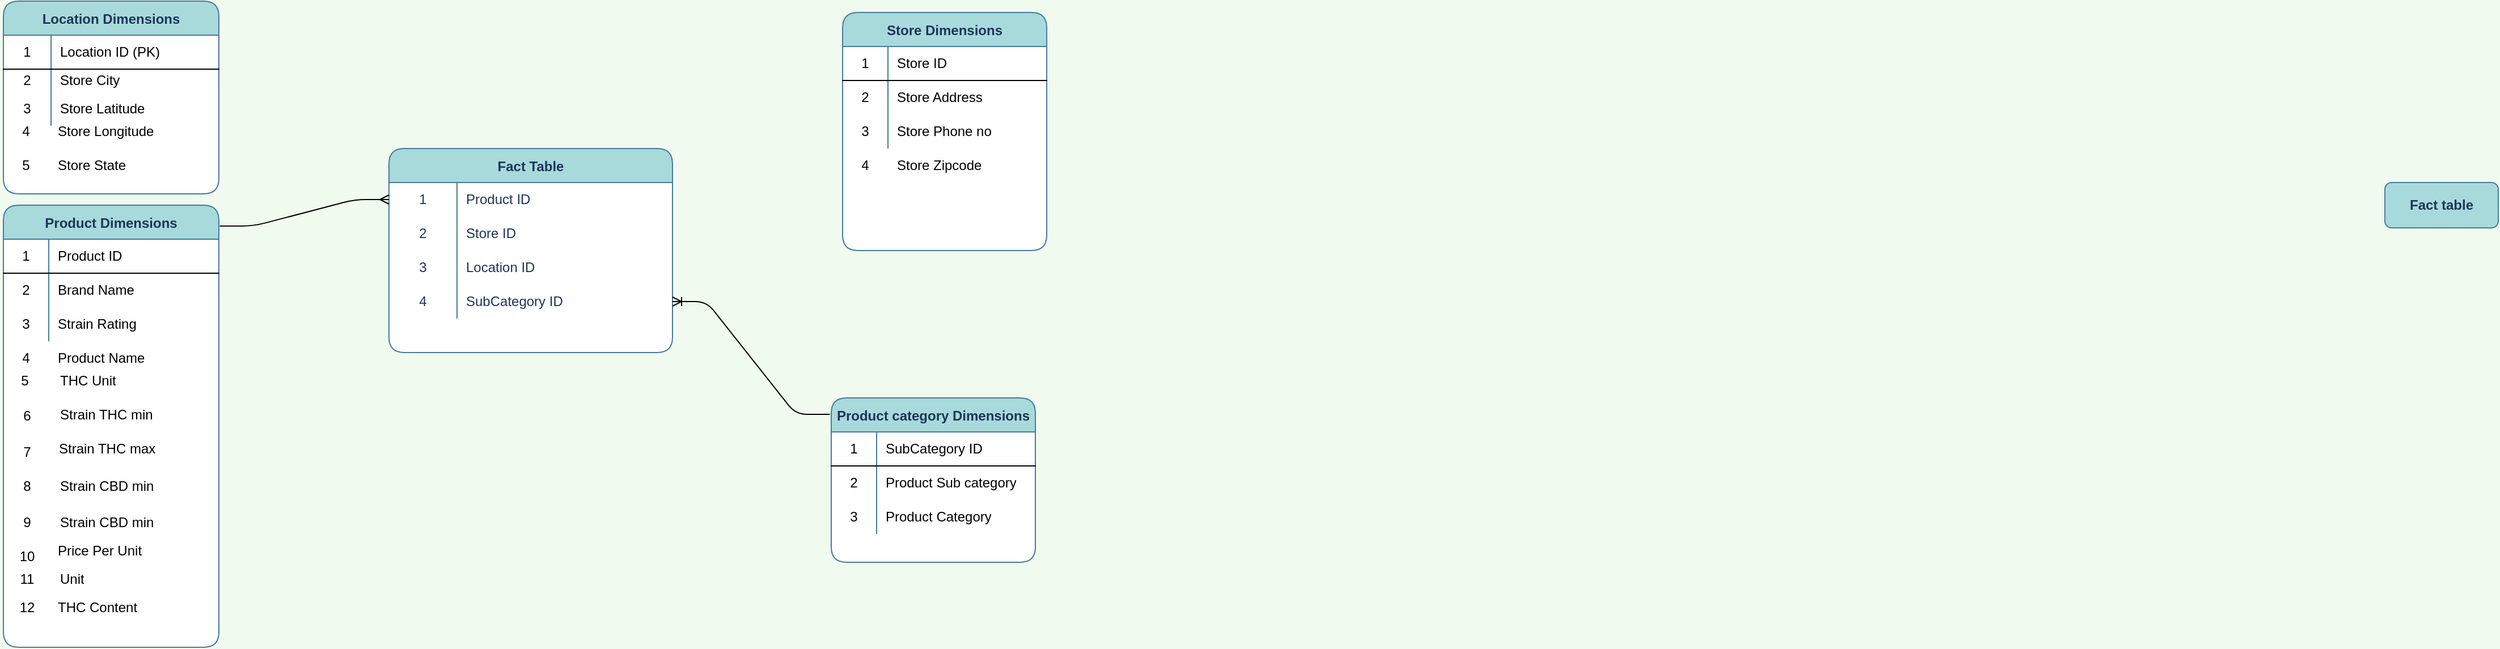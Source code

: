 <mxfile version="14.9.4" type="github">
  <diagram id="Ulh9fFxD05v9rUo_ZkGh" name="Page-1">
    <mxGraphModel dx="2964" dy="563" grid="1" gridSize="10" guides="1" tooltips="1" connect="1" arrows="1" fold="1" page="1" pageScale="1" pageWidth="850" pageHeight="1100" background="#F1FAEE" math="0" shadow="0">
      <root>
        <mxCell id="0" />
        <mxCell id="1" parent="0" />
        <mxCell id="7dvW86jji2DdW-ILQc1R-29" value="Fact&amp;nbsp;table" style="whiteSpace=wrap;html=1;align=center;fillColor=#A8DADC;strokeColor=#457B9D;fontColor=#1D3557;rounded=1;fontStyle=1;swimlaneFillColor=#ffffff;startSize=30;" parent="1" vertex="1">
          <mxGeometry x="470" y="190" width="100" height="40" as="geometry" />
        </mxCell>
        <mxCell id="ISjqVNkL_cP0iht_eHrK-1" value="Fact Table" style="shape=table;startSize=30;container=1;collapsible=0;childLayout=tableLayout;fixedRows=1;rowLines=0;fontStyle=1;align=center;pointerEvents=1;fillColor=#A8DADC;strokeColor=#457B9D;rounded=1;swimlaneFillColor=#ffffff;fontColor=#1D3557;" parent="1" vertex="1">
          <mxGeometry x="-1290" y="160" width="250" height="180" as="geometry" />
        </mxCell>
        <mxCell id="ISjqVNkL_cP0iht_eHrK-5" value="" style="shape=partialRectangle;html=1;whiteSpace=wrap;collapsible=0;dropTarget=0;pointerEvents=1;fillColor=none;top=0;left=0;bottom=0;right=0;points=[[0,0.5],[1,0.5]];portConstraint=eastwest;strokeColor=#457B9D;fontColor=#1D3557;rounded=1;" parent="ISjqVNkL_cP0iht_eHrK-1" vertex="1">
          <mxGeometry y="30" width="250" height="30" as="geometry" />
        </mxCell>
        <mxCell id="ISjqVNkL_cP0iht_eHrK-6" value="1" style="shape=partialRectangle;html=1;whiteSpace=wrap;connectable=0;fillColor=none;top=0;left=0;bottom=0;right=0;overflow=hidden;pointerEvents=1;strokeColor=#457B9D;fontColor=#1D3557;rounded=1;" parent="ISjqVNkL_cP0iht_eHrK-5" vertex="1">
          <mxGeometry width="60" height="30" as="geometry" />
        </mxCell>
        <mxCell id="ISjqVNkL_cP0iht_eHrK-7" value="Product ID" style="shape=partialRectangle;html=1;whiteSpace=wrap;connectable=0;fillColor=none;top=0;left=0;bottom=0;right=0;align=left;spacingLeft=6;overflow=hidden;pointerEvents=1;strokeColor=#457B9D;fontColor=#1D3557;rounded=1;" parent="ISjqVNkL_cP0iht_eHrK-5" vertex="1">
          <mxGeometry x="60" width="190" height="30" as="geometry" />
        </mxCell>
        <mxCell id="ISjqVNkL_cP0iht_eHrK-8" value="" style="shape=partialRectangle;html=1;whiteSpace=wrap;collapsible=0;dropTarget=0;pointerEvents=1;fillColor=none;top=0;left=0;bottom=0;right=0;points=[[0,0.5],[1,0.5]];portConstraint=eastwest;strokeColor=#457B9D;fontColor=#1D3557;rounded=1;" parent="ISjqVNkL_cP0iht_eHrK-1" vertex="1">
          <mxGeometry y="60" width="250" height="30" as="geometry" />
        </mxCell>
        <mxCell id="ISjqVNkL_cP0iht_eHrK-9" value="2" style="shape=partialRectangle;html=1;whiteSpace=wrap;connectable=0;fillColor=none;top=0;left=0;bottom=0;right=0;overflow=hidden;pointerEvents=1;strokeColor=#457B9D;fontColor=#1D3557;rounded=1;" parent="ISjqVNkL_cP0iht_eHrK-8" vertex="1">
          <mxGeometry width="60" height="30" as="geometry" />
        </mxCell>
        <mxCell id="ISjqVNkL_cP0iht_eHrK-10" value="Store ID" style="shape=partialRectangle;html=1;whiteSpace=wrap;connectable=0;fillColor=none;top=0;left=0;bottom=0;right=0;align=left;spacingLeft=6;overflow=hidden;pointerEvents=1;strokeColor=#457B9D;fontColor=#1D3557;rounded=1;" parent="ISjqVNkL_cP0iht_eHrK-8" vertex="1">
          <mxGeometry x="60" width="190" height="30" as="geometry" />
        </mxCell>
        <mxCell id="gkpFPrrWgLcK0n7w3D-6-9" value="" style="shape=partialRectangle;html=1;whiteSpace=wrap;collapsible=0;dropTarget=0;pointerEvents=1;fillColor=none;top=0;left=0;bottom=0;right=0;points=[[0,0.5],[1,0.5]];portConstraint=eastwest;strokeColor=#457B9D;fontColor=#1D3557;rounded=1;" parent="ISjqVNkL_cP0iht_eHrK-1" vertex="1">
          <mxGeometry y="90" width="250" height="30" as="geometry" />
        </mxCell>
        <mxCell id="gkpFPrrWgLcK0n7w3D-6-10" value="3" style="shape=partialRectangle;html=1;whiteSpace=wrap;connectable=0;fillColor=none;top=0;left=0;bottom=0;right=0;overflow=hidden;pointerEvents=1;strokeColor=#457B9D;fontColor=#1D3557;rounded=1;" parent="gkpFPrrWgLcK0n7w3D-6-9" vertex="1">
          <mxGeometry width="60" height="30" as="geometry" />
        </mxCell>
        <mxCell id="gkpFPrrWgLcK0n7w3D-6-11" value="Location ID" style="shape=partialRectangle;html=1;whiteSpace=wrap;connectable=0;fillColor=none;top=0;left=0;bottom=0;right=0;align=left;spacingLeft=6;overflow=hidden;pointerEvents=1;strokeColor=#457B9D;fontColor=#1D3557;rounded=1;" parent="gkpFPrrWgLcK0n7w3D-6-9" vertex="1">
          <mxGeometry x="60" width="190" height="30" as="geometry" />
        </mxCell>
        <mxCell id="gkpFPrrWgLcK0n7w3D-6-12" value="" style="shape=partialRectangle;html=1;whiteSpace=wrap;collapsible=0;dropTarget=0;pointerEvents=1;fillColor=none;top=0;left=0;bottom=0;right=0;points=[[0,0.5],[1,0.5]];portConstraint=eastwest;strokeColor=#457B9D;fontColor=#1D3557;rounded=1;" parent="ISjqVNkL_cP0iht_eHrK-1" vertex="1">
          <mxGeometry y="120" width="250" height="30" as="geometry" />
        </mxCell>
        <mxCell id="gkpFPrrWgLcK0n7w3D-6-13" value="4" style="shape=partialRectangle;html=1;whiteSpace=wrap;connectable=0;fillColor=none;top=0;left=0;bottom=0;right=0;overflow=hidden;pointerEvents=1;strokeColor=#457B9D;fontColor=#1D3557;rounded=1;" parent="gkpFPrrWgLcK0n7w3D-6-12" vertex="1">
          <mxGeometry width="60" height="30" as="geometry" />
        </mxCell>
        <mxCell id="gkpFPrrWgLcK0n7w3D-6-14" value="SubCategory ID" style="shape=partialRectangle;html=1;whiteSpace=wrap;connectable=0;fillColor=none;top=0;left=0;bottom=0;right=0;align=left;spacingLeft=6;overflow=hidden;pointerEvents=1;strokeColor=#457B9D;fontColor=#1D3557;rounded=1;" parent="gkpFPrrWgLcK0n7w3D-6-12" vertex="1">
          <mxGeometry x="60" width="190" height="30" as="geometry" />
        </mxCell>
        <mxCell id="ISjqVNkL_cP0iht_eHrK-29" value="Location Dimensions" style="shape=table;startSize=30;container=1;collapsible=0;childLayout=tableLayout;fixedRows=1;rowLines=0;fontStyle=1;align=center;pointerEvents=1;rounded=1;fontColor=#1D3557;strokeColor=#457B9D;fillColor=#A8DADC;swimlaneFillColor=#ffffff;" parent="1" vertex="1">
          <mxGeometry x="-1630" y="30" width="190" height="170" as="geometry" />
        </mxCell>
        <mxCell id="ISjqVNkL_cP0iht_eHrK-30" value="" style="shape=partialRectangle;html=1;whiteSpace=wrap;collapsible=0;dropTarget=0;pointerEvents=1;fillColor=none;top=0;left=0;bottom=1;right=0;points=[[0,0.5],[1,0.5]];portConstraint=eastwest;" parent="ISjqVNkL_cP0iht_eHrK-29" vertex="1">
          <mxGeometry y="30" width="190" height="30" as="geometry" />
        </mxCell>
        <mxCell id="ISjqVNkL_cP0iht_eHrK-31" value="1" style="shape=partialRectangle;html=1;whiteSpace=wrap;connectable=0;fillColor=none;top=0;left=0;bottom=0;right=0;overflow=hidden;pointerEvents=1;" parent="ISjqVNkL_cP0iht_eHrK-30" vertex="1">
          <mxGeometry width="42" height="30" as="geometry" />
        </mxCell>
        <mxCell id="ISjqVNkL_cP0iht_eHrK-32" value="Location ID (PK)" style="shape=partialRectangle;html=1;whiteSpace=wrap;connectable=0;fillColor=none;top=0;left=0;bottom=0;right=0;align=left;spacingLeft=6;overflow=hidden;pointerEvents=1;" parent="ISjqVNkL_cP0iht_eHrK-30" vertex="1">
          <mxGeometry x="42" width="148" height="30" as="geometry" />
        </mxCell>
        <mxCell id="ISjqVNkL_cP0iht_eHrK-33" value="" style="shape=partialRectangle;html=1;whiteSpace=wrap;collapsible=0;dropTarget=0;pointerEvents=1;fillColor=none;top=0;left=0;bottom=0;right=0;points=[[0,0.5],[1,0.5]];portConstraint=eastwest;" parent="ISjqVNkL_cP0iht_eHrK-29" vertex="1">
          <mxGeometry y="60" width="190" height="20" as="geometry" />
        </mxCell>
        <mxCell id="ISjqVNkL_cP0iht_eHrK-34" value="2" style="shape=partialRectangle;html=1;whiteSpace=wrap;connectable=0;fillColor=none;top=0;left=0;bottom=0;right=0;overflow=hidden;pointerEvents=1;" parent="ISjqVNkL_cP0iht_eHrK-33" vertex="1">
          <mxGeometry width="42" height="20" as="geometry" />
        </mxCell>
        <mxCell id="ISjqVNkL_cP0iht_eHrK-35" value="Store City" style="shape=partialRectangle;html=1;whiteSpace=wrap;connectable=0;fillColor=none;top=0;left=0;bottom=0;right=0;align=left;spacingLeft=6;overflow=hidden;pointerEvents=1;" parent="ISjqVNkL_cP0iht_eHrK-33" vertex="1">
          <mxGeometry x="42" width="148" height="20" as="geometry" />
        </mxCell>
        <mxCell id="ISjqVNkL_cP0iht_eHrK-36" value="" style="shape=partialRectangle;html=1;whiteSpace=wrap;collapsible=0;dropTarget=0;pointerEvents=1;fillColor=none;top=0;left=0;bottom=0;right=0;points=[[0,0.5],[1,0.5]];portConstraint=eastwest;" parent="ISjqVNkL_cP0iht_eHrK-29" vertex="1">
          <mxGeometry y="80" width="190" height="30" as="geometry" />
        </mxCell>
        <mxCell id="ISjqVNkL_cP0iht_eHrK-37" value="3" style="shape=partialRectangle;html=1;whiteSpace=wrap;connectable=0;fillColor=none;top=0;left=0;bottom=0;right=0;overflow=hidden;pointerEvents=1;" parent="ISjqVNkL_cP0iht_eHrK-36" vertex="1">
          <mxGeometry width="42" height="30" as="geometry" />
        </mxCell>
        <mxCell id="ISjqVNkL_cP0iht_eHrK-38" value="Store Latitude" style="shape=partialRectangle;html=1;whiteSpace=wrap;connectable=0;fillColor=none;top=0;left=0;bottom=0;right=0;align=left;spacingLeft=6;overflow=hidden;pointerEvents=1;" parent="ISjqVNkL_cP0iht_eHrK-36" vertex="1">
          <mxGeometry x="42" width="148" height="30" as="geometry" />
        </mxCell>
        <mxCell id="ISjqVNkL_cP0iht_eHrK-39" value="Product Dimensions" style="shape=table;startSize=30;container=1;collapsible=0;childLayout=tableLayout;fixedRows=1;rowLines=0;fontStyle=1;align=center;pointerEvents=1;rounded=1;fontColor=#1D3557;strokeColor=#457B9D;fillColor=#A8DADC;swimlaneFillColor=#ffffff;" parent="1" vertex="1">
          <mxGeometry x="-1630" y="210" width="190" height="390" as="geometry" />
        </mxCell>
        <mxCell id="ISjqVNkL_cP0iht_eHrK-40" value="" style="shape=partialRectangle;html=1;whiteSpace=wrap;collapsible=0;dropTarget=0;pointerEvents=1;fillColor=none;top=0;left=0;bottom=1;right=0;points=[[0,0.5],[1,0.5]];portConstraint=eastwest;" parent="ISjqVNkL_cP0iht_eHrK-39" vertex="1">
          <mxGeometry y="30" width="190" height="30" as="geometry" />
        </mxCell>
        <mxCell id="ISjqVNkL_cP0iht_eHrK-41" value="1" style="shape=partialRectangle;html=1;whiteSpace=wrap;connectable=0;fillColor=none;top=0;left=0;bottom=0;right=0;overflow=hidden;pointerEvents=1;" parent="ISjqVNkL_cP0iht_eHrK-40" vertex="1">
          <mxGeometry width="40" height="30" as="geometry" />
        </mxCell>
        <mxCell id="ISjqVNkL_cP0iht_eHrK-42" value="Product ID" style="shape=partialRectangle;html=1;whiteSpace=wrap;connectable=0;fillColor=none;top=0;left=0;bottom=0;right=0;align=left;spacingLeft=6;overflow=hidden;pointerEvents=1;" parent="ISjqVNkL_cP0iht_eHrK-40" vertex="1">
          <mxGeometry x="40" width="150" height="30" as="geometry" />
        </mxCell>
        <mxCell id="ISjqVNkL_cP0iht_eHrK-43" value="" style="shape=partialRectangle;html=1;whiteSpace=wrap;collapsible=0;dropTarget=0;pointerEvents=1;fillColor=none;top=0;left=0;bottom=0;right=0;points=[[0,0.5],[1,0.5]];portConstraint=eastwest;" parent="ISjqVNkL_cP0iht_eHrK-39" vertex="1">
          <mxGeometry y="60" width="190" height="30" as="geometry" />
        </mxCell>
        <mxCell id="ISjqVNkL_cP0iht_eHrK-44" value="2" style="shape=partialRectangle;html=1;whiteSpace=wrap;connectable=0;fillColor=none;top=0;left=0;bottom=0;right=0;overflow=hidden;pointerEvents=1;" parent="ISjqVNkL_cP0iht_eHrK-43" vertex="1">
          <mxGeometry width="40" height="30" as="geometry" />
        </mxCell>
        <mxCell id="ISjqVNkL_cP0iht_eHrK-45" value="Brand Name" style="shape=partialRectangle;html=1;whiteSpace=wrap;connectable=0;fillColor=none;top=0;left=0;bottom=0;right=0;align=left;spacingLeft=6;overflow=hidden;pointerEvents=1;" parent="ISjqVNkL_cP0iht_eHrK-43" vertex="1">
          <mxGeometry x="40" width="150" height="30" as="geometry" />
        </mxCell>
        <mxCell id="ISjqVNkL_cP0iht_eHrK-46" value="" style="shape=partialRectangle;html=1;whiteSpace=wrap;collapsible=0;dropTarget=0;pointerEvents=1;fillColor=none;top=0;left=0;bottom=0;right=0;points=[[0,0.5],[1,0.5]];portConstraint=eastwest;" parent="ISjqVNkL_cP0iht_eHrK-39" vertex="1">
          <mxGeometry y="90" width="190" height="30" as="geometry" />
        </mxCell>
        <mxCell id="ISjqVNkL_cP0iht_eHrK-47" value="3" style="shape=partialRectangle;html=1;whiteSpace=wrap;connectable=0;fillColor=none;top=0;left=0;bottom=0;right=0;overflow=hidden;pointerEvents=1;" parent="ISjqVNkL_cP0iht_eHrK-46" vertex="1">
          <mxGeometry width="40" height="30" as="geometry" />
        </mxCell>
        <mxCell id="ISjqVNkL_cP0iht_eHrK-48" value="Strain Rating" style="shape=partialRectangle;html=1;whiteSpace=wrap;connectable=0;fillColor=none;top=0;left=0;bottom=0;right=0;align=left;spacingLeft=6;overflow=hidden;pointerEvents=1;" parent="ISjqVNkL_cP0iht_eHrK-46" vertex="1">
          <mxGeometry x="40" width="150" height="30" as="geometry" />
        </mxCell>
        <mxCell id="ISjqVNkL_cP0iht_eHrK-49" value="Product category Dimensions" style="shape=table;startSize=30;container=1;collapsible=0;childLayout=tableLayout;fixedRows=1;rowLines=0;fontStyle=1;align=center;pointerEvents=1;rounded=1;fontColor=#1D3557;strokeColor=#457B9D;fillColor=#A8DADC;swimlaneFillColor=#ffffff;" parent="1" vertex="1">
          <mxGeometry x="-900" y="380" width="180" height="145" as="geometry" />
        </mxCell>
        <mxCell id="ISjqVNkL_cP0iht_eHrK-50" value="" style="shape=partialRectangle;html=1;whiteSpace=wrap;collapsible=0;dropTarget=0;pointerEvents=1;fillColor=none;top=0;left=0;bottom=1;right=0;points=[[0,0.5],[1,0.5]];portConstraint=eastwest;" parent="ISjqVNkL_cP0iht_eHrK-49" vertex="1">
          <mxGeometry y="30" width="180" height="30" as="geometry" />
        </mxCell>
        <mxCell id="ISjqVNkL_cP0iht_eHrK-51" value="1" style="shape=partialRectangle;html=1;whiteSpace=wrap;connectable=0;fillColor=none;top=0;left=0;bottom=0;right=0;overflow=hidden;pointerEvents=1;" parent="ISjqVNkL_cP0iht_eHrK-50" vertex="1">
          <mxGeometry width="40" height="30" as="geometry" />
        </mxCell>
        <mxCell id="ISjqVNkL_cP0iht_eHrK-52" value="SubCategory ID" style="shape=partialRectangle;html=1;whiteSpace=wrap;connectable=0;fillColor=none;top=0;left=0;bottom=0;right=0;align=left;spacingLeft=6;overflow=hidden;pointerEvents=1;" parent="ISjqVNkL_cP0iht_eHrK-50" vertex="1">
          <mxGeometry x="40" width="140" height="30" as="geometry" />
        </mxCell>
        <mxCell id="ISjqVNkL_cP0iht_eHrK-53" value="" style="shape=partialRectangle;html=1;whiteSpace=wrap;collapsible=0;dropTarget=0;pointerEvents=1;fillColor=none;top=0;left=0;bottom=0;right=0;points=[[0,0.5],[1,0.5]];portConstraint=eastwest;" parent="ISjqVNkL_cP0iht_eHrK-49" vertex="1">
          <mxGeometry y="60" width="180" height="30" as="geometry" />
        </mxCell>
        <mxCell id="ISjqVNkL_cP0iht_eHrK-54" value="2" style="shape=partialRectangle;html=1;whiteSpace=wrap;connectable=0;fillColor=none;top=0;left=0;bottom=0;right=0;overflow=hidden;pointerEvents=1;" parent="ISjqVNkL_cP0iht_eHrK-53" vertex="1">
          <mxGeometry width="40" height="30" as="geometry" />
        </mxCell>
        <mxCell id="ISjqVNkL_cP0iht_eHrK-55" value="Product Sub category" style="shape=partialRectangle;html=1;whiteSpace=wrap;connectable=0;fillColor=none;top=0;left=0;bottom=0;right=0;align=left;spacingLeft=6;overflow=hidden;pointerEvents=1;" parent="ISjqVNkL_cP0iht_eHrK-53" vertex="1">
          <mxGeometry x="40" width="140" height="30" as="geometry" />
        </mxCell>
        <mxCell id="ISjqVNkL_cP0iht_eHrK-56" value="" style="shape=partialRectangle;html=1;whiteSpace=wrap;collapsible=0;dropTarget=0;pointerEvents=1;fillColor=none;top=0;left=0;bottom=0;right=0;points=[[0,0.5],[1,0.5]];portConstraint=eastwest;" parent="ISjqVNkL_cP0iht_eHrK-49" vertex="1">
          <mxGeometry y="90" width="180" height="30" as="geometry" />
        </mxCell>
        <mxCell id="ISjqVNkL_cP0iht_eHrK-57" value="3" style="shape=partialRectangle;html=1;whiteSpace=wrap;connectable=0;fillColor=none;top=0;left=0;bottom=0;right=0;overflow=hidden;pointerEvents=1;" parent="ISjqVNkL_cP0iht_eHrK-56" vertex="1">
          <mxGeometry width="40" height="30" as="geometry" />
        </mxCell>
        <mxCell id="ISjqVNkL_cP0iht_eHrK-58" value="Product Category" style="shape=partialRectangle;html=1;whiteSpace=wrap;connectable=0;fillColor=none;top=0;left=0;bottom=0;right=0;align=left;spacingLeft=6;overflow=hidden;pointerEvents=1;" parent="ISjqVNkL_cP0iht_eHrK-56" vertex="1">
          <mxGeometry x="40" width="140" height="30" as="geometry" />
        </mxCell>
        <mxCell id="ISjqVNkL_cP0iht_eHrK-59" value="Store Dimensions" style="shape=table;startSize=30;container=1;collapsible=0;childLayout=tableLayout;fixedRows=1;rowLines=0;fontStyle=1;align=center;pointerEvents=1;rounded=1;fontColor=#1D3557;strokeColor=#457B9D;fillColor=#A8DADC;swimlaneFillColor=#ffffff;" parent="1" vertex="1">
          <mxGeometry x="-890" y="40" width="180" height="210" as="geometry" />
        </mxCell>
        <mxCell id="ISjqVNkL_cP0iht_eHrK-60" value="" style="shape=partialRectangle;html=1;whiteSpace=wrap;collapsible=0;dropTarget=0;pointerEvents=1;fillColor=none;top=0;left=0;bottom=1;right=0;points=[[0,0.5],[1,0.5]];portConstraint=eastwest;" parent="ISjqVNkL_cP0iht_eHrK-59" vertex="1">
          <mxGeometry y="30" width="180" height="30" as="geometry" />
        </mxCell>
        <mxCell id="ISjqVNkL_cP0iht_eHrK-61" value="1" style="shape=partialRectangle;html=1;whiteSpace=wrap;connectable=0;fillColor=none;top=0;left=0;bottom=0;right=0;overflow=hidden;pointerEvents=1;" parent="ISjqVNkL_cP0iht_eHrK-60" vertex="1">
          <mxGeometry width="40" height="30" as="geometry" />
        </mxCell>
        <mxCell id="ISjqVNkL_cP0iht_eHrK-62" value="Store ID" style="shape=partialRectangle;html=1;whiteSpace=wrap;connectable=0;fillColor=none;top=0;left=0;bottom=0;right=0;align=left;spacingLeft=6;overflow=hidden;pointerEvents=1;" parent="ISjqVNkL_cP0iht_eHrK-60" vertex="1">
          <mxGeometry x="40" width="140" height="30" as="geometry" />
        </mxCell>
        <mxCell id="ISjqVNkL_cP0iht_eHrK-63" value="" style="shape=partialRectangle;html=1;whiteSpace=wrap;collapsible=0;dropTarget=0;pointerEvents=1;fillColor=none;top=0;left=0;bottom=0;right=0;points=[[0,0.5],[1,0.5]];portConstraint=eastwest;" parent="ISjqVNkL_cP0iht_eHrK-59" vertex="1">
          <mxGeometry y="60" width="180" height="30" as="geometry" />
        </mxCell>
        <mxCell id="ISjqVNkL_cP0iht_eHrK-64" value="2" style="shape=partialRectangle;html=1;whiteSpace=wrap;connectable=0;fillColor=none;top=0;left=0;bottom=0;right=0;overflow=hidden;pointerEvents=1;" parent="ISjqVNkL_cP0iht_eHrK-63" vertex="1">
          <mxGeometry width="40" height="30" as="geometry" />
        </mxCell>
        <mxCell id="ISjqVNkL_cP0iht_eHrK-65" value="Store Address" style="shape=partialRectangle;html=1;whiteSpace=wrap;connectable=0;fillColor=none;top=0;left=0;bottom=0;right=0;align=left;spacingLeft=6;overflow=hidden;pointerEvents=1;" parent="ISjqVNkL_cP0iht_eHrK-63" vertex="1">
          <mxGeometry x="40" width="140" height="30" as="geometry" />
        </mxCell>
        <mxCell id="ISjqVNkL_cP0iht_eHrK-66" value="" style="shape=partialRectangle;html=1;whiteSpace=wrap;collapsible=0;dropTarget=0;pointerEvents=1;fillColor=none;top=0;left=0;bottom=0;right=0;points=[[0,0.5],[1,0.5]];portConstraint=eastwest;" parent="ISjqVNkL_cP0iht_eHrK-59" vertex="1">
          <mxGeometry y="90" width="180" height="30" as="geometry" />
        </mxCell>
        <mxCell id="ISjqVNkL_cP0iht_eHrK-67" value="3" style="shape=partialRectangle;html=1;whiteSpace=wrap;connectable=0;fillColor=none;top=0;left=0;bottom=0;right=0;overflow=hidden;pointerEvents=1;" parent="ISjqVNkL_cP0iht_eHrK-66" vertex="1">
          <mxGeometry width="40" height="30" as="geometry" />
        </mxCell>
        <mxCell id="ISjqVNkL_cP0iht_eHrK-68" value="Store Phone no" style="shape=partialRectangle;html=1;whiteSpace=wrap;connectable=0;fillColor=none;top=0;left=0;bottom=0;right=0;align=left;spacingLeft=6;overflow=hidden;pointerEvents=1;" parent="ISjqVNkL_cP0iht_eHrK-66" vertex="1">
          <mxGeometry x="40" width="140" height="30" as="geometry" />
        </mxCell>
        <mxCell id="ISjqVNkL_cP0iht_eHrK-73" value="Store Longitude" style="shape=partialRectangle;html=1;whiteSpace=wrap;connectable=0;fillColor=none;top=0;left=0;bottom=0;right=0;align=left;spacingLeft=6;overflow=hidden;pointerEvents=1;" parent="1" vertex="1">
          <mxGeometry x="-1590" y="130" width="140" height="30" as="geometry" />
        </mxCell>
        <mxCell id="ISjqVNkL_cP0iht_eHrK-74" value="Store State" style="shape=partialRectangle;html=1;whiteSpace=wrap;connectable=0;fillColor=none;top=0;left=0;bottom=0;right=0;align=left;spacingLeft=6;overflow=hidden;pointerEvents=1;" parent="1" vertex="1">
          <mxGeometry x="-1590" y="160" width="140" height="30" as="geometry" />
        </mxCell>
        <mxCell id="ISjqVNkL_cP0iht_eHrK-77" value="Store Zipcode" style="shape=partialRectangle;html=1;whiteSpace=wrap;connectable=0;fillColor=none;top=0;left=0;bottom=0;right=0;align=left;spacingLeft=6;overflow=hidden;pointerEvents=1;" parent="1" vertex="1">
          <mxGeometry x="-850" y="160" width="140" height="30" as="geometry" />
        </mxCell>
        <mxCell id="pClZBczDajn1f3OKHseC-4" value="4" style="shape=partialRectangle;html=1;whiteSpace=wrap;connectable=0;fillColor=none;top=0;left=0;bottom=0;right=0;overflow=hidden;pointerEvents=1;" parent="1" vertex="1">
          <mxGeometry x="-890" y="160" width="40" height="30" as="geometry" />
        </mxCell>
        <mxCell id="pClZBczDajn1f3OKHseC-6" value="4" style="shape=partialRectangle;html=1;whiteSpace=wrap;connectable=0;fillColor=none;top=0;left=0;bottom=0;right=0;overflow=hidden;pointerEvents=1;" parent="1" vertex="1">
          <mxGeometry x="-1630" y="130" width="40" height="30" as="geometry" />
        </mxCell>
        <mxCell id="pClZBczDajn1f3OKHseC-7" value="5" style="shape=partialRectangle;html=1;whiteSpace=wrap;connectable=0;fillColor=none;top=0;left=0;bottom=0;right=0;overflow=hidden;pointerEvents=1;" parent="1" vertex="1">
          <mxGeometry x="-1630" y="160" width="40" height="30" as="geometry" />
        </mxCell>
        <mxCell id="fvKW-8Iojto-raxJWfcx-2" value="Strain THC min" style="shape=partialRectangle;html=1;whiteSpace=wrap;connectable=0;fillColor=none;top=0;left=0;bottom=0;right=0;align=left;spacingLeft=6;overflow=hidden;pointerEvents=1;" parent="1" vertex="1">
          <mxGeometry x="-1588" y="380" width="148" height="30" as="geometry" />
        </mxCell>
        <mxCell id="fvKW-8Iojto-raxJWfcx-3" value="Strain THC max" style="shape=partialRectangle;html=1;whiteSpace=wrap;connectable=0;fillColor=none;top=0;left=0;bottom=0;right=0;align=left;spacingLeft=6;overflow=hidden;pointerEvents=1;" parent="1" vertex="1">
          <mxGeometry x="-1589" y="410" width="148" height="30" as="geometry" />
        </mxCell>
        <mxCell id="fvKW-8Iojto-raxJWfcx-4" value="Strain CBD min" style="shape=partialRectangle;html=1;whiteSpace=wrap;connectable=0;fillColor=none;top=0;left=0;bottom=0;right=0;align=left;spacingLeft=6;overflow=hidden;pointerEvents=1;" parent="1" vertex="1">
          <mxGeometry x="-1588" y="445" width="148" height="25" as="geometry" />
        </mxCell>
        <mxCell id="fvKW-8Iojto-raxJWfcx-5" value="Strain CBD min" style="shape=partialRectangle;html=1;whiteSpace=wrap;connectable=0;fillColor=none;top=0;left=0;bottom=0;right=0;align=left;spacingLeft=6;overflow=hidden;pointerEvents=1;" parent="1" vertex="1">
          <mxGeometry x="-1588" y="480" width="148" height="20" as="geometry" />
        </mxCell>
        <mxCell id="fvKW-8Iojto-raxJWfcx-6" value="6" style="shape=partialRectangle;html=1;whiteSpace=wrap;connectable=0;fillColor=none;top=0;left=0;bottom=0;right=0;overflow=hidden;pointerEvents=1;" parent="1" vertex="1">
          <mxGeometry x="-1630" y="380" width="42" height="32.5" as="geometry" />
        </mxCell>
        <mxCell id="fvKW-8Iojto-raxJWfcx-7" value="9" style="shape=partialRectangle;html=1;whiteSpace=wrap;connectable=0;fillColor=none;top=0;left=0;bottom=0;right=0;overflow=hidden;pointerEvents=1;" parent="1" vertex="1">
          <mxGeometry x="-1630" y="475" width="42" height="30" as="geometry" />
        </mxCell>
        <mxCell id="fvKW-8Iojto-raxJWfcx-8" value="7" style="shape=partialRectangle;html=1;whiteSpace=wrap;connectable=0;fillColor=none;top=0;left=0;bottom=0;right=0;overflow=hidden;pointerEvents=1;" parent="1" vertex="1">
          <mxGeometry x="-1630" y="412.5" width="42" height="30" as="geometry" />
        </mxCell>
        <mxCell id="fvKW-8Iojto-raxJWfcx-9" value="8" style="shape=partialRectangle;html=1;whiteSpace=wrap;connectable=0;fillColor=none;top=0;left=0;bottom=0;right=0;overflow=hidden;pointerEvents=1;" parent="1" vertex="1">
          <mxGeometry x="-1630" y="442.5" width="42" height="30" as="geometry" />
        </mxCell>
        <mxCell id="fvKW-8Iojto-raxJWfcx-10" value="Price Per Unit&lt;span style=&quot;color: rgba(0 , 0 , 0 , 0) ; font-family: monospace ; font-size: 0px&quot;&gt;%3CmxGraphModel%3E%3Croot%3E%3CmxCell%20id%3D%220%22%2F%3E%3CmxCell%20id%3D%221%22%20parent%3D%220%22%2F%3E%3CmxCell%20id%3D%222%22%20value%3D%22Product%20Name%22%20style%3D%22shape%3DpartialRectangle%3Bhtml%3D1%3BwhiteSpace%3Dwrap%3Bconnectable%3D0%3BfillColor%3Dnone%3Btop%3D0%3Bleft%3D0%3Bbottom%3D0%3Bright%3D0%3Balign%3Dleft%3BspacingLeft%3D6%3Boverflow%3Dhidden%3BpointerEvents%3D1%3B%22%20vertex%3D%221%22%20parent%3D%221%22%3E%3CmxGeometry%20x%3D%22-1588%22%20y%3D%22360%22%20width%3D%22148%22%20height%3D%2230%22%20as%3D%22geometry%22%2F%3E%3C%2FmxCell%3E%3C%2Froot%3E%3C%2FmxGraphModel%3E&lt;/span&gt;&lt;span style=&quot;color: rgba(0 , 0 , 0 , 0) ; font-family: monospace ; font-size: 0px&quot;&gt;%3CmxGraphModel%3E%3Croot%3E%3CmxCell%20id%3D%220%22%2F%3E%3CmxCell%20id%3D%221%22%20parent%3D%220%22%2F%3E%3CmxCell%20id%3D%222%22%20value%3D%22Product%20Name%22%20style%3D%22shape%3DpartialRectangle%3Bhtml%3D1%3BwhiteSpace%3Dwrap%3Bconnectable%3D0%3BfillColor%3Dnone%3Btop%3D0%3Bleft%3D0%3Bbottom%3D0%3Bright%3D0%3Balign%3Dleft%3BspacingLeft%3D6%3Boverflow%3Dhidden%3BpointerEvents%3D1%3B%22%20vertex%3D%221%22%20parent%3D%221%22%3E%3CmxGeometry%20x%3D%22-1588%22%20y%3D%22360%22%20width%3D%22148%22%20height%3D%2230%22%20as%3D%22geometry%22%2F%3E%3C%2FmxCell%3E%3C%2Froot%3E%3C%2FmxGraphModel%3E&lt;/span&gt;" style="shape=partialRectangle;html=1;whiteSpace=wrap;connectable=0;fillColor=none;top=0;left=0;bottom=0;right=0;align=left;spacingLeft=6;overflow=hidden;pointerEvents=1;" parent="1" vertex="1">
          <mxGeometry x="-1590" y="500" width="148" height="30" as="geometry" />
        </mxCell>
        <mxCell id="fvKW-8Iojto-raxJWfcx-11" value="Unit" style="shape=partialRectangle;html=1;whiteSpace=wrap;connectable=0;fillColor=none;top=0;left=0;bottom=0;right=0;align=left;spacingLeft=6;overflow=hidden;pointerEvents=1;" parent="1" vertex="1">
          <mxGeometry x="-1588" y="530" width="148" height="20" as="geometry" />
        </mxCell>
        <mxCell id="fvKW-8Iojto-raxJWfcx-12" value="THC Unit" style="shape=partialRectangle;html=1;whiteSpace=wrap;connectable=0;fillColor=none;top=0;left=0;bottom=0;right=0;align=left;spacingLeft=6;overflow=hidden;pointerEvents=1;" parent="1" vertex="1">
          <mxGeometry x="-1588" y="350" width="148" height="30" as="geometry" />
        </mxCell>
        <mxCell id="fvKW-8Iojto-raxJWfcx-13" value="THC Content" style="shape=partialRectangle;html=1;whiteSpace=wrap;connectable=0;fillColor=none;top=0;left=0;bottom=0;right=0;align=left;spacingLeft=6;overflow=hidden;pointerEvents=1;" parent="1" vertex="1">
          <mxGeometry x="-1590" y="550" width="148" height="30" as="geometry" />
        </mxCell>
        <mxCell id="fvKW-8Iojto-raxJWfcx-14" value="5" style="shape=partialRectangle;html=1;whiteSpace=wrap;connectable=0;fillColor=none;top=0;left=0;bottom=0;right=0;overflow=hidden;pointerEvents=1;" parent="1" vertex="1">
          <mxGeometry x="-1632" y="350" width="42" height="30" as="geometry" />
        </mxCell>
        <mxCell id="fvKW-8Iojto-raxJWfcx-15" value="10" style="shape=partialRectangle;html=1;whiteSpace=wrap;connectable=0;fillColor=none;top=0;left=0;bottom=0;right=0;overflow=hidden;pointerEvents=1;" parent="1" vertex="1">
          <mxGeometry x="-1630" y="505" width="42" height="30" as="geometry" />
        </mxCell>
        <mxCell id="fvKW-8Iojto-raxJWfcx-16" value="11" style="shape=partialRectangle;html=1;whiteSpace=wrap;connectable=0;fillColor=none;top=0;left=0;bottom=0;right=0;overflow=hidden;pointerEvents=1;" parent="1" vertex="1">
          <mxGeometry x="-1630" y="530" width="42" height="20" as="geometry" />
        </mxCell>
        <mxCell id="fvKW-8Iojto-raxJWfcx-17" value="12" style="shape=partialRectangle;html=1;whiteSpace=wrap;connectable=0;fillColor=none;top=0;left=0;bottom=0;right=0;overflow=hidden;pointerEvents=1;" parent="1" vertex="1">
          <mxGeometry x="-1630" y="550" width="42" height="30" as="geometry" />
        </mxCell>
        <mxCell id="gkpFPrrWgLcK0n7w3D-6-24" value="" style="edgeStyle=entityRelationEdgeStyle;fontSize=12;html=1;endArrow=ERmany;exitX=1.004;exitY=0.047;exitDx=0;exitDy=0;exitPerimeter=0;" parent="1" target="ISjqVNkL_cP0iht_eHrK-5" edge="1" source="ISjqVNkL_cP0iht_eHrK-39">
          <mxGeometry width="100" height="100" relative="1" as="geometry">
            <mxPoint x="-1440" y="40" as="sourcePoint" />
            <mxPoint x="-1340" y="-60" as="targetPoint" />
          </mxGeometry>
        </mxCell>
        <mxCell id="gkpFPrrWgLcK0n7w3D-6-32" value="" style="edgeStyle=entityRelationEdgeStyle;fontSize=12;html=1;endArrow=ERoneToMany;exitX=-0.007;exitY=0.1;exitDx=0;exitDy=0;exitPerimeter=0;" parent="1" source="ISjqVNkL_cP0iht_eHrK-49" target="gkpFPrrWgLcK0n7w3D-6-12" edge="1">
          <mxGeometry width="100" height="100" relative="1" as="geometry">
            <mxPoint x="-1120" y="480" as="sourcePoint" />
            <mxPoint x="-1020" y="380" as="targetPoint" />
          </mxGeometry>
        </mxCell>
        <mxCell id="X1DAn1N_cddjMGsfENOu-4" value="" style="shape=partialRectangle;html=1;whiteSpace=wrap;collapsible=0;dropTarget=0;pointerEvents=1;fillColor=none;top=0;left=0;bottom=0;right=0;points=[[0,0.5],[1,0.5]];portConstraint=eastwest;" vertex="1" parent="1">
          <mxGeometry x="-1630" y="330" width="190" height="30" as="geometry" />
        </mxCell>
        <mxCell id="X1DAn1N_cddjMGsfENOu-5" value="4" style="shape=partialRectangle;html=1;whiteSpace=wrap;connectable=0;fillColor=none;top=0;left=0;bottom=0;right=0;overflow=hidden;pointerEvents=1;" vertex="1" parent="X1DAn1N_cddjMGsfENOu-4">
          <mxGeometry width="40" height="30" as="geometry" />
        </mxCell>
        <mxCell id="X1DAn1N_cddjMGsfENOu-6" value="Product Name" style="shape=partialRectangle;html=1;whiteSpace=wrap;connectable=0;fillColor=none;top=0;left=0;bottom=0;right=0;align=left;spacingLeft=6;overflow=hidden;pointerEvents=1;" vertex="1" parent="X1DAn1N_cddjMGsfENOu-4">
          <mxGeometry x="40" width="150" height="30" as="geometry" />
        </mxCell>
      </root>
    </mxGraphModel>
  </diagram>
</mxfile>
